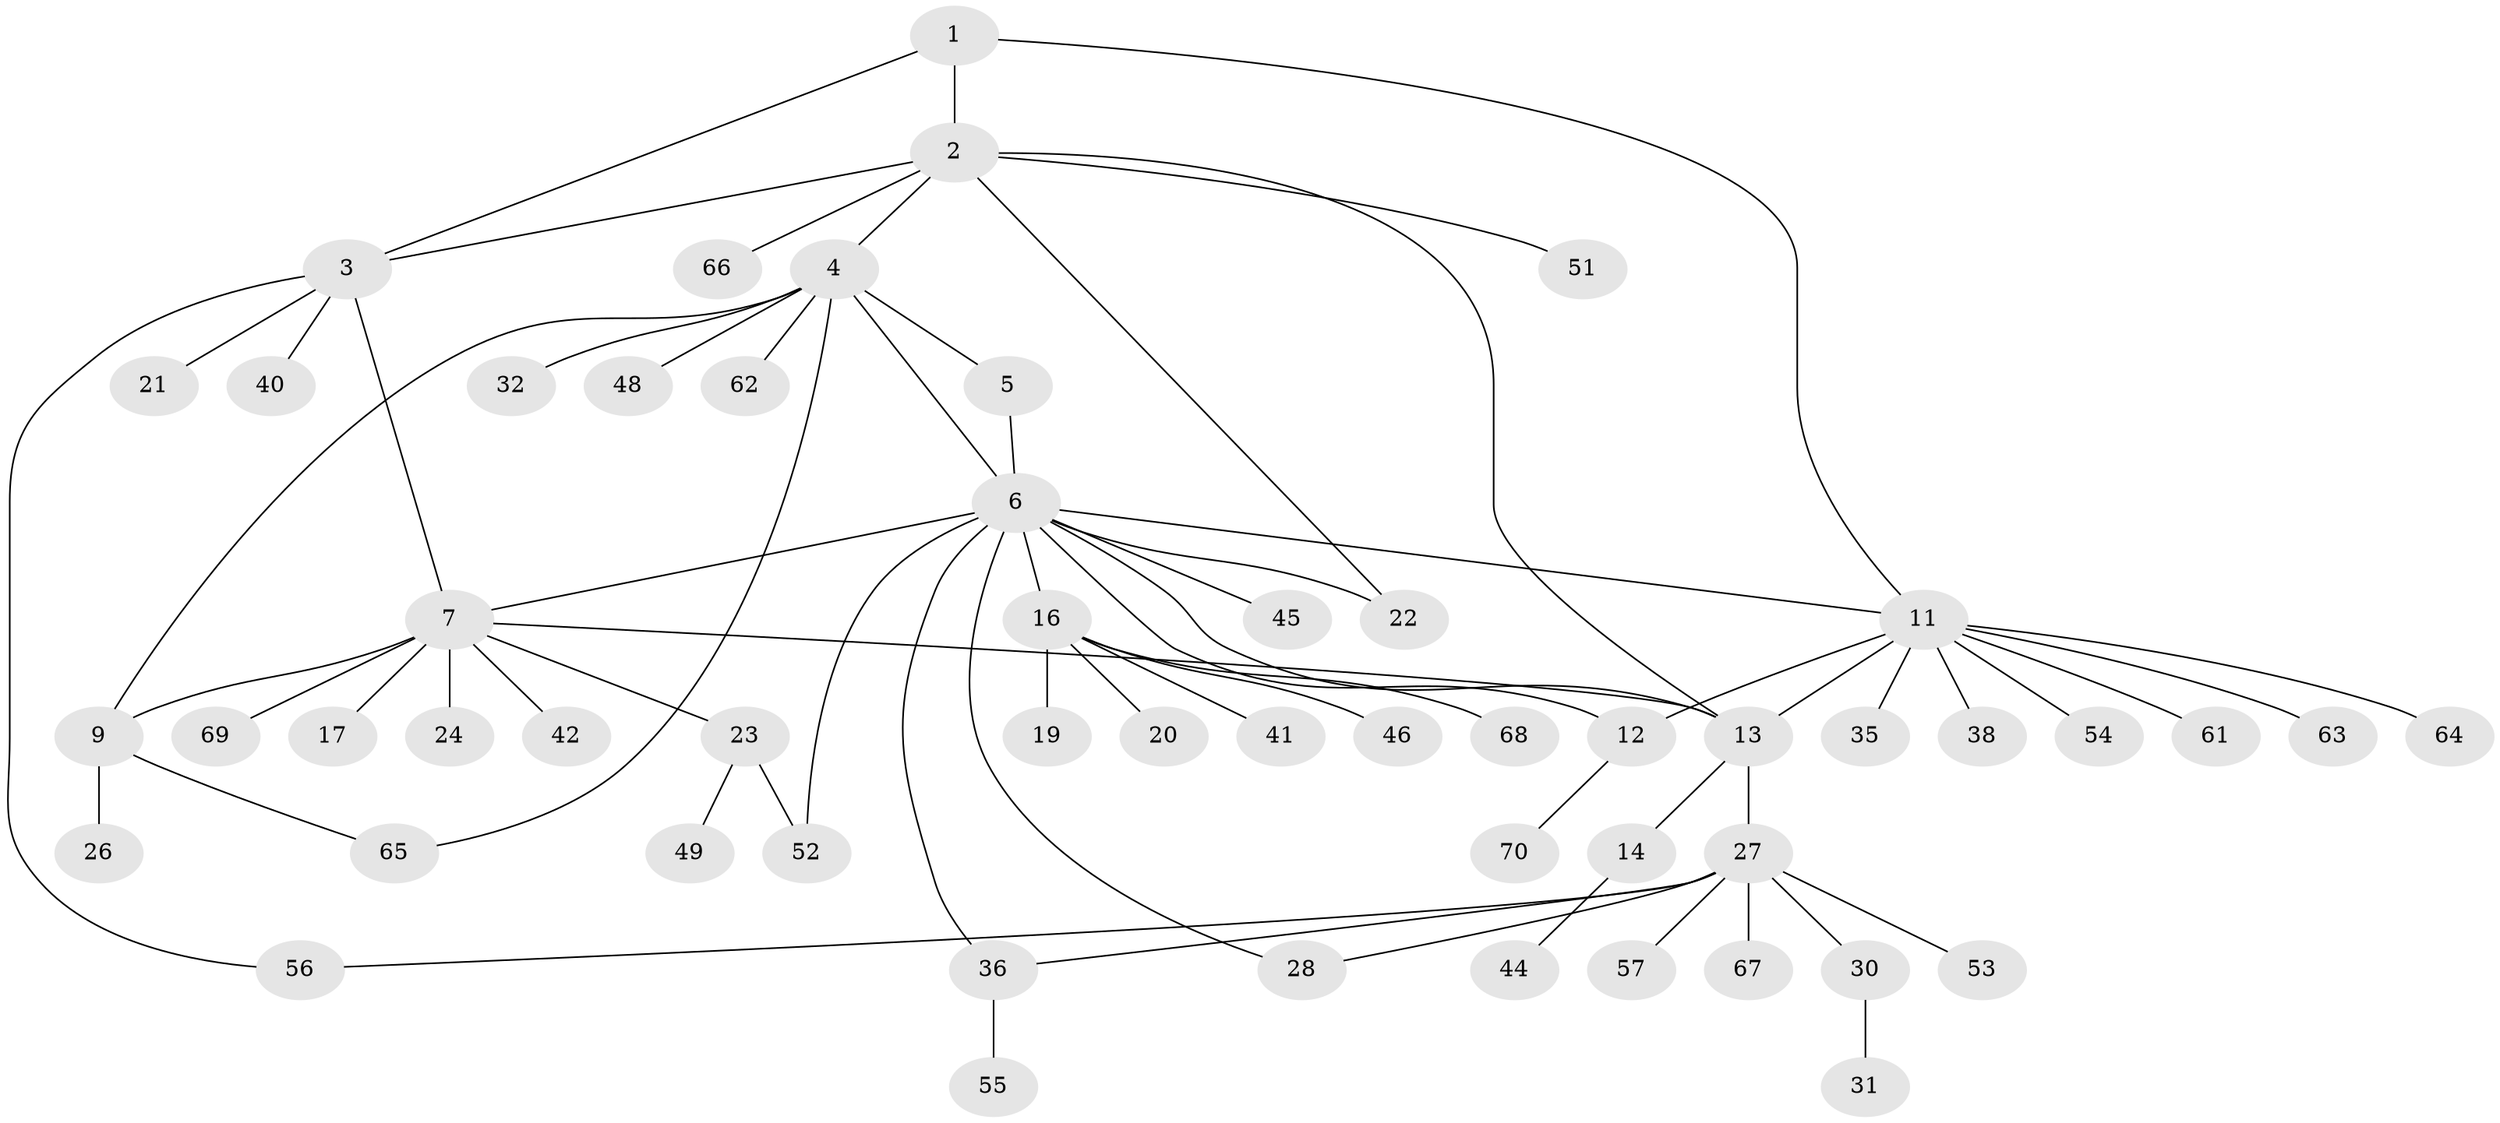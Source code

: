 // Generated by graph-tools (version 1.1) at 2025/24/03/03/25 07:24:11]
// undirected, 54 vertices, 68 edges
graph export_dot {
graph [start="1"]
  node [color=gray90,style=filled];
  1;
  2 [super="+60"];
  3 [super="+58"];
  4 [super="+18"];
  5;
  6 [super="+10"];
  7 [super="+8"];
  9 [super="+25"];
  11 [super="+59"];
  12;
  13 [super="+15"];
  14 [super="+34"];
  16 [super="+29"];
  17;
  19;
  20;
  21;
  22;
  23 [super="+50"];
  24 [super="+37"];
  26 [super="+47"];
  27 [super="+43"];
  28;
  30;
  31 [super="+33"];
  32;
  35;
  36 [super="+39"];
  38;
  40;
  41;
  42;
  44;
  45;
  46;
  48;
  49;
  51;
  52;
  53;
  54;
  55;
  56;
  57;
  61;
  62;
  63;
  64;
  65;
  66;
  67;
  68;
  69;
  70;
  1 -- 2;
  1 -- 3;
  1 -- 11;
  2 -- 3;
  2 -- 4;
  2 -- 22;
  2 -- 51;
  2 -- 66;
  2 -- 13;
  3 -- 21;
  3 -- 40;
  3 -- 56;
  3 -- 7;
  4 -- 5;
  4 -- 6;
  4 -- 9;
  4 -- 62;
  4 -- 32;
  4 -- 65;
  4 -- 48;
  5 -- 6;
  6 -- 16;
  6 -- 22;
  6 -- 28;
  6 -- 36;
  6 -- 45;
  6 -- 52;
  6 -- 7;
  6 -- 11;
  6 -- 12;
  6 -- 13;
  7 -- 9 [weight=2];
  7 -- 17;
  7 -- 23;
  7 -- 42;
  7 -- 69;
  7 -- 24;
  7 -- 13;
  9 -- 26;
  9 -- 65;
  11 -- 12;
  11 -- 35;
  11 -- 38;
  11 -- 54;
  11 -- 61;
  11 -- 64;
  11 -- 63;
  11 -- 13;
  12 -- 70;
  13 -- 14 [weight=2];
  13 -- 27;
  14 -- 44;
  16 -- 19;
  16 -- 20;
  16 -- 41;
  16 -- 46;
  16 -- 68;
  23 -- 49;
  23 -- 52;
  27 -- 28;
  27 -- 30;
  27 -- 36;
  27 -- 53;
  27 -- 56;
  27 -- 57;
  27 -- 67;
  30 -- 31;
  36 -- 55;
}
